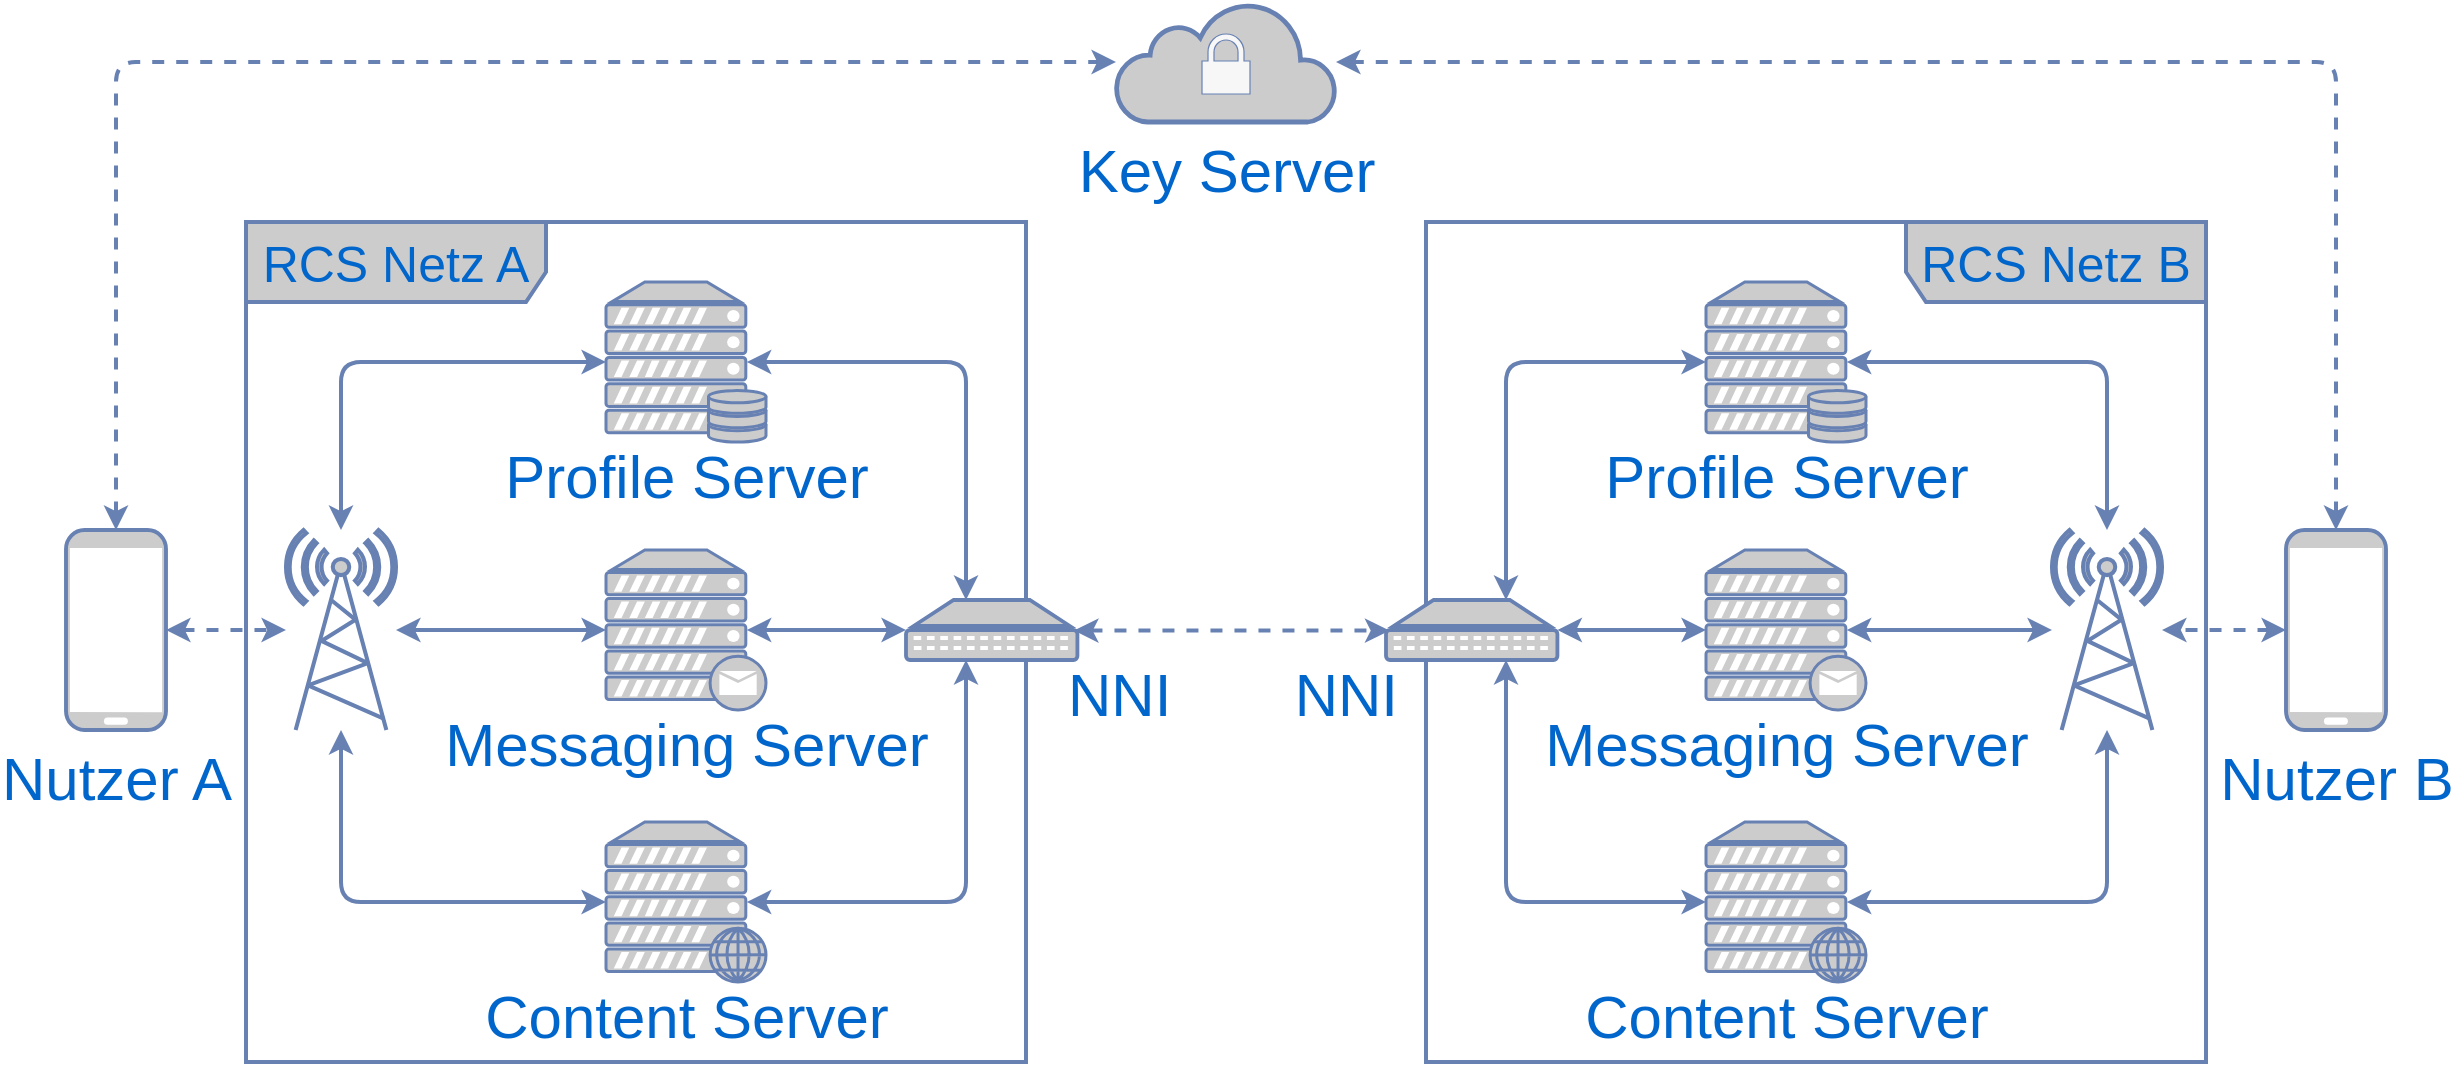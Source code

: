 <mxfile version="26.0.3">
  <diagram name="Seite-1" id="aFW3_8HfRu11N2bqZMvD">
    <mxGraphModel dx="2066" dy="1141" grid="1" gridSize="10" guides="1" tooltips="1" connect="1" arrows="1" fold="1" page="1" pageScale="1" pageWidth="1169" pageHeight="827" math="0" shadow="0">
      <root>
        <mxCell id="0" />
        <mxCell id="1" parent="0" />
        <mxCell id="pQr7B-LlqJ96mAxMKaq1-39" value="" style="edgeStyle=orthogonalEdgeStyle;rounded=1;orthogonalLoop=1;jettySize=auto;html=1;exitX=0;exitY=0.5;exitDx=0;exitDy=0;exitPerimeter=0;strokeColor=#6881B3;strokeWidth=2;align=center;verticalAlign=top;fontFamily=Helvetica;fontSize=30;fontColor=#0066CC;fillColor=#CCCCCC;gradientColor=none;gradientDirection=north;dashed=1;startArrow=classic;startFill=1;" parent="1" source="pQr7B-LlqJ96mAxMKaq1-1" target="pQr7B-LlqJ96mAxMKaq1-23" edge="1">
          <mxGeometry relative="1" as="geometry" />
        </mxCell>
        <mxCell id="pQr7B-LlqJ96mAxMKaq1-41" value="" style="edgeStyle=orthogonalEdgeStyle;rounded=1;orthogonalLoop=1;jettySize=auto;html=1;exitX=0.5;exitY=0;exitDx=0;exitDy=0;exitPerimeter=0;strokeColor=#6881B3;strokeWidth=2;align=center;verticalAlign=top;fontFamily=Helvetica;fontSize=30;fontColor=#0066CC;fillColor=#CCCCCC;gradientColor=none;gradientDirection=north;dashed=1;startArrow=classic;startFill=1;" parent="1" source="pQr7B-LlqJ96mAxMKaq1-1" target="pQr7B-LlqJ96mAxMKaq1-10" edge="1">
          <mxGeometry relative="1" as="geometry">
            <mxPoint x="1225" y="374" as="sourcePoint" />
            <Array as="points">
              <mxPoint x="1275" y="80" />
            </Array>
          </mxGeometry>
        </mxCell>
        <mxCell id="pQr7B-LlqJ96mAxMKaq1-1" value="Nutzer B" style="verticalAlign=top;verticalLabelPosition=bottom;labelPosition=center;align=center;html=1;outlineConnect=0;gradientDirection=north;strokeWidth=2;shape=mxgraph.networks.mobile;rounded=1;strokeColor=#6881B3;fontFamily=Helvetica;fontSize=30;fontColor=#0066CC;fillColor=#CCCCCC;gradientColor=none;" parent="1" vertex="1">
          <mxGeometry x="1250" y="314" width="50" height="100" as="geometry" />
        </mxCell>
        <mxCell id="pQr7B-LlqJ96mAxMKaq1-5" value="" style="edgeStyle=orthogonalEdgeStyle;rounded=1;orthogonalLoop=1;jettySize=auto;html=1;exitX=1;exitY=0.5;exitDx=0;exitDy=0;exitPerimeter=0;strokeColor=#6881B3;strokeWidth=2;align=center;verticalAlign=top;fontFamily=Helvetica;fontSize=30;fontColor=#0066CC;fillColor=#CCCCCC;gradientColor=none;gradientDirection=north;dashed=1;startArrow=classic;startFill=1;" parent="1" source="pQr7B-LlqJ96mAxMKaq1-2" target="pQr7B-LlqJ96mAxMKaq1-4" edge="1">
          <mxGeometry relative="1" as="geometry" />
        </mxCell>
        <mxCell id="pQr7B-LlqJ96mAxMKaq1-40" value="" style="edgeStyle=orthogonalEdgeStyle;rounded=1;orthogonalLoop=1;jettySize=auto;html=1;exitX=0.5;exitY=0;exitDx=0;exitDy=0;exitPerimeter=0;strokeColor=#6881B3;strokeWidth=2;align=center;verticalAlign=top;fontFamily=Helvetica;fontSize=30;fontColor=#0066CC;fillColor=#CCCCCC;gradientColor=none;gradientDirection=north;dashed=1;startArrow=classic;startFill=1;" parent="1" source="pQr7B-LlqJ96mAxMKaq1-2" target="pQr7B-LlqJ96mAxMKaq1-10" edge="1">
          <mxGeometry relative="1" as="geometry">
            <mxPoint x="175" y="374" as="sourcePoint" />
            <Array as="points">
              <mxPoint x="165" y="80" />
            </Array>
          </mxGeometry>
        </mxCell>
        <mxCell id="pQr7B-LlqJ96mAxMKaq1-2" value="Nutzer A" style="verticalAlign=top;verticalLabelPosition=bottom;labelPosition=center;align=center;html=1;outlineConnect=0;gradientDirection=north;strokeWidth=2;shape=mxgraph.networks.mobile;rounded=1;strokeColor=#6881B3;fontFamily=Helvetica;fontSize=30;fontColor=#0066CC;fillColor=#CCCCCC;gradientColor=none;" parent="1" vertex="1">
          <mxGeometry x="140" y="314" width="50" height="100" as="geometry" />
        </mxCell>
        <mxCell id="pQr7B-LlqJ96mAxMKaq1-4" value="" style="verticalAlign=top;verticalLabelPosition=bottom;labelPosition=center;align=center;html=1;outlineConnect=0;gradientDirection=north;strokeWidth=2;shape=mxgraph.networks.radio_tower;rounded=1;strokeColor=#6881B3;fontFamily=Helvetica;fontSize=30;fontColor=#0066CC;fillColor=#CCCCCC;gradientColor=none;" parent="1" vertex="1">
          <mxGeometry x="250" y="314" width="55" height="100" as="geometry" />
        </mxCell>
        <mxCell id="pQr7B-LlqJ96mAxMKaq1-17" value="" style="edgeStyle=orthogonalEdgeStyle;rounded=1;orthogonalLoop=1;jettySize=auto;html=1;exitX=0;exitY=0.5;exitDx=0;exitDy=0;exitPerimeter=0;endArrow=classic;endFill=1;startArrow=classic;startFill=1;strokeColor=#6881B3;strokeWidth=2;align=center;verticalAlign=top;fontFamily=Helvetica;fontSize=30;fontColor=#0066CC;fillColor=#CCCCCC;gradientColor=none;gradientDirection=north;" parent="1" source="pQr7B-LlqJ96mAxMKaq1-7" target="pQr7B-LlqJ96mAxMKaq1-4" edge="1">
          <mxGeometry relative="1" as="geometry" />
        </mxCell>
        <mxCell id="pQr7B-LlqJ96mAxMKaq1-20" value="" style="edgeStyle=orthogonalEdgeStyle;rounded=1;orthogonalLoop=1;jettySize=auto;html=1;exitX=0.88;exitY=0.5;exitDx=0;exitDy=0;exitPerimeter=0;strokeColor=#6881B3;strokeWidth=2;align=center;verticalAlign=top;fontFamily=Helvetica;fontSize=30;fontColor=#0066CC;fillColor=#CCCCCC;gradientColor=none;gradientDirection=north;startArrow=classic;startFill=1;" parent="1" source="pQr7B-LlqJ96mAxMKaq1-7" target="pQr7B-LlqJ96mAxMKaq1-18" edge="1">
          <mxGeometry relative="1" as="geometry" />
        </mxCell>
        <mxCell id="pQr7B-LlqJ96mAxMKaq1-7" value="Messaging Server" style="verticalAlign=top;verticalLabelPosition=bottom;labelPosition=center;align=center;html=1;outlineConnect=0;gradientDirection=north;strokeWidth=2;shape=mxgraph.networks.mail_server;fillStyle=auto;shadow=0;rounded=1;strokeColor=#6881B3;fontFamily=Helvetica;fontSize=30;fontColor=#0066CC;fillColor=#CCCCCC;gradientColor=none;spacing=-5;" parent="1" vertex="1">
          <mxGeometry x="410" y="324" width="80" height="80" as="geometry" />
        </mxCell>
        <mxCell id="pQr7B-LlqJ96mAxMKaq1-16" value="" style="edgeStyle=orthogonalEdgeStyle;rounded=1;orthogonalLoop=1;jettySize=auto;html=1;exitX=0;exitY=0.5;exitDx=0;exitDy=0;exitPerimeter=0;startArrow=classic;startFill=1;endArrow=classic;endFill=1;strokeColor=#6881B3;strokeWidth=2;align=center;verticalAlign=top;fontFamily=Helvetica;fontSize=30;fontColor=#0066CC;fillColor=#CCCCCC;gradientColor=none;gradientDirection=north;" parent="1" source="pQr7B-LlqJ96mAxMKaq1-9" target="pQr7B-LlqJ96mAxMKaq1-4" edge="1">
          <mxGeometry relative="1" as="geometry" />
        </mxCell>
        <mxCell id="pQr7B-LlqJ96mAxMKaq1-22" value="" style="edgeStyle=orthogonalEdgeStyle;rounded=1;orthogonalLoop=1;jettySize=auto;html=1;exitX=0.88;exitY=0.5;exitDx=0;exitDy=0;exitPerimeter=0;strokeColor=#6881B3;strokeWidth=2;align=center;verticalAlign=top;fontFamily=Helvetica;fontSize=30;fontColor=#0066CC;fillColor=#CCCCCC;gradientColor=none;gradientDirection=north;startArrow=classic;startFill=1;" parent="1" source="pQr7B-LlqJ96mAxMKaq1-9" target="pQr7B-LlqJ96mAxMKaq1-18" edge="1">
          <mxGeometry relative="1" as="geometry">
            <Array as="points">
              <mxPoint x="590" y="500" />
            </Array>
          </mxGeometry>
        </mxCell>
        <mxCell id="pQr7B-LlqJ96mAxMKaq1-9" value="Content Server" style="verticalAlign=top;verticalLabelPosition=bottom;labelPosition=center;align=center;html=1;outlineConnect=0;gradientDirection=north;strokeWidth=2;shape=mxgraph.networks.web_server;rounded=1;strokeColor=#6881B3;fontFamily=Helvetica;fontSize=30;fontColor=#0066CC;fillColor=#CCCCCC;gradientColor=none;spacing=-5;" parent="1" vertex="1">
          <mxGeometry x="410" y="460" width="80" height="80" as="geometry" />
        </mxCell>
        <mxCell id="pQr7B-LlqJ96mAxMKaq1-10" value="Key&amp;nbsp;Server" style="html=1;outlineConnect=0;gradientDirection=north;strokeWidth=2;shape=mxgraph.networks.cloud;labelPosition=center;verticalLabelPosition=bottom;align=center;verticalAlign=top;rounded=1;strokeColor=#6881B3;fontFamily=Helvetica;fontSize=30;fontColor=#0066CC;fillColor=#CCCCCC;gradientColor=none;" parent="1" vertex="1">
          <mxGeometry x="665" y="50" width="110" height="60" as="geometry" />
        </mxCell>
        <mxCell id="pQr7B-LlqJ96mAxMKaq1-14" value="" style="edgeStyle=orthogonalEdgeStyle;rounded=1;orthogonalLoop=1;jettySize=auto;html=1;exitX=0;exitY=0.5;exitDx=0;exitDy=0;exitPerimeter=0;startArrow=classic;startFill=1;endArrow=classic;endFill=1;strokeColor=#6881B3;strokeWidth=2;align=center;verticalAlign=top;fontFamily=Helvetica;fontSize=30;fontColor=#0066CC;fillColor=#CCCCCC;gradientColor=none;gradientDirection=north;" parent="1" source="pQr7B-LlqJ96mAxMKaq1-11" target="pQr7B-LlqJ96mAxMKaq1-4" edge="1">
          <mxGeometry relative="1" as="geometry" />
        </mxCell>
        <mxCell id="pQr7B-LlqJ96mAxMKaq1-21" value="" style="edgeStyle=orthogonalEdgeStyle;rounded=1;orthogonalLoop=1;jettySize=auto;html=1;exitX=0.88;exitY=0.5;exitDx=0;exitDy=0;exitPerimeter=0;strokeColor=#6881B3;strokeWidth=2;align=center;verticalAlign=top;fontFamily=Helvetica;fontSize=30;fontColor=#0066CC;fillColor=#CCCCCC;gradientColor=none;gradientDirection=north;startArrow=classic;startFill=1;" parent="1" source="pQr7B-LlqJ96mAxMKaq1-11" target="pQr7B-LlqJ96mAxMKaq1-18" edge="1">
          <mxGeometry relative="1" as="geometry">
            <Array as="points">
              <mxPoint x="590" y="230" />
            </Array>
          </mxGeometry>
        </mxCell>
        <mxCell id="pQr7B-LlqJ96mAxMKaq1-11" value="Profile Server" style="verticalAlign=top;verticalLabelPosition=bottom;labelPosition=center;align=center;html=1;outlineConnect=0;gradientDirection=north;strokeWidth=2;shape=mxgraph.networks.server_storage;rounded=1;strokeColor=#6881B3;fontFamily=Helvetica;fontSize=30;fontColor=#0066CC;fillColor=#CCCCCC;gradientColor=none;horizontal=1;spacing=-5;" parent="1" vertex="1">
          <mxGeometry x="410" y="190" width="80" height="80" as="geometry" />
        </mxCell>
        <mxCell id="pQr7B-LlqJ96mAxMKaq1-13" value="RCS Netz A" style="shape=umlFrame;whiteSpace=wrap;html=1;pointerEvents=0;width=150;height=40;rounded=1;strokeColor=#6881B3;strokeWidth=2;align=center;verticalAlign=middle;fontFamily=Helvetica;fontSize=25;fontColor=#0066CC;fillColor=#CCCCCC;gradientColor=none;gradientDirection=north;" parent="1" vertex="1">
          <mxGeometry x="230" y="160" width="390" height="420" as="geometry" />
        </mxCell>
        <mxCell id="pQr7B-LlqJ96mAxMKaq1-18" value="NNI" style="verticalAlign=top;verticalLabelPosition=bottom;labelPosition=right;align=left;html=1;outlineConnect=0;gradientDirection=north;strokeWidth=2;shape=mxgraph.networks.patch_panel;rounded=1;strokeColor=#6881B3;fontFamily=Helvetica;fontSize=30;fontColor=#0066CC;fillColor=#CCCCCC;gradientColor=none;spacing=-5;" parent="1" vertex="1">
          <mxGeometry x="560" y="349" width="85.71" height="30" as="geometry" />
        </mxCell>
        <mxCell id="pQr7B-LlqJ96mAxMKaq1-23" value="" style="verticalAlign=top;verticalLabelPosition=bottom;labelPosition=center;align=center;html=1;outlineConnect=0;gradientDirection=north;strokeWidth=2;shape=mxgraph.networks.radio_tower;rounded=1;strokeColor=#6881B3;fontFamily=Helvetica;fontSize=30;fontColor=#0066CC;fillColor=#CCCCCC;gradientColor=none;" parent="1" vertex="1">
          <mxGeometry x="1133" y="314" width="55" height="100" as="geometry" />
        </mxCell>
        <mxCell id="pQr7B-LlqJ96mAxMKaq1-35" value="" style="edgeStyle=orthogonalEdgeStyle;rounded=1;orthogonalLoop=1;jettySize=auto;html=1;exitX=0;exitY=0.5;exitDx=0;exitDy=0;exitPerimeter=0;strokeColor=#6881B3;strokeWidth=2;align=center;verticalAlign=top;fontFamily=Helvetica;fontSize=30;fontColor=#0066CC;fillColor=#CCCCCC;gradientColor=none;gradientDirection=north;endArrow=classic;endFill=1;startArrow=classic;startFill=1;" parent="1" source="pQr7B-LlqJ96mAxMKaq1-26" target="pQr7B-LlqJ96mAxMKaq1-34" edge="1">
          <mxGeometry relative="1" as="geometry" />
        </mxCell>
        <mxCell id="pQr7B-LlqJ96mAxMKaq1-44" value="" style="edgeStyle=orthogonalEdgeStyle;rounded=1;orthogonalLoop=1;jettySize=auto;html=1;exitX=0.88;exitY=0.5;exitDx=0;exitDy=0;exitPerimeter=0;startArrow=classic;startFill=1;endArrow=classic;endFill=1;strokeColor=#6881B3;strokeWidth=2;align=center;verticalAlign=top;fontFamily=Helvetica;fontSize=30;fontColor=#0066CC;fillColor=#CCCCCC;gradientColor=none;gradientDirection=north;" parent="1" source="pQr7B-LlqJ96mAxMKaq1-26" target="pQr7B-LlqJ96mAxMKaq1-23" edge="1">
          <mxGeometry relative="1" as="geometry" />
        </mxCell>
        <mxCell id="pQr7B-LlqJ96mAxMKaq1-26" value="Messaging Server" style="verticalAlign=top;verticalLabelPosition=bottom;labelPosition=center;align=center;html=1;outlineConnect=0;gradientDirection=north;strokeWidth=2;shape=mxgraph.networks.mail_server;rounded=1;strokeColor=#6881B3;fontFamily=Helvetica;fontSize=30;fontColor=#0066CC;fillColor=#CCCCCC;gradientColor=none;spacing=-5;" parent="1" vertex="1">
          <mxGeometry x="960" y="324" width="80" height="80" as="geometry" />
        </mxCell>
        <mxCell id="pQr7B-LlqJ96mAxMKaq1-37" value="" style="edgeStyle=orthogonalEdgeStyle;rounded=1;orthogonalLoop=1;jettySize=auto;html=1;exitX=0;exitY=0.5;exitDx=0;exitDy=0;exitPerimeter=0;strokeColor=#6881B3;strokeWidth=2;align=center;verticalAlign=top;fontFamily=Helvetica;fontSize=30;fontColor=#0066CC;fillColor=#CCCCCC;gradientColor=none;gradientDirection=north;startArrow=classic;startFill=1;" parent="1" source="pQr7B-LlqJ96mAxMKaq1-29" target="pQr7B-LlqJ96mAxMKaq1-34" edge="1">
          <mxGeometry relative="1" as="geometry">
            <Array as="points">
              <mxPoint x="860" y="500" />
            </Array>
          </mxGeometry>
        </mxCell>
        <mxCell id="pQr7B-LlqJ96mAxMKaq1-43" value="" style="edgeStyle=orthogonalEdgeStyle;rounded=1;orthogonalLoop=1;jettySize=auto;html=1;exitX=0.88;exitY=0.5;exitDx=0;exitDy=0;exitPerimeter=0;startArrow=classic;startFill=1;endArrow=classic;endFill=1;strokeColor=#6881B3;strokeWidth=2;align=center;verticalAlign=top;fontFamily=Helvetica;fontSize=30;fontColor=#0066CC;fillColor=#CCCCCC;gradientColor=none;gradientDirection=north;" parent="1" source="pQr7B-LlqJ96mAxMKaq1-29" target="pQr7B-LlqJ96mAxMKaq1-23" edge="1">
          <mxGeometry relative="1" as="geometry" />
        </mxCell>
        <mxCell id="pQr7B-LlqJ96mAxMKaq1-29" value="Content Server" style="verticalAlign=top;verticalLabelPosition=bottom;labelPosition=center;align=center;html=1;outlineConnect=0;gradientDirection=north;strokeWidth=2;shape=mxgraph.networks.web_server;rounded=1;strokeColor=#6881B3;fontFamily=Helvetica;fontSize=30;fontColor=#0066CC;fillColor=#CCCCCC;gradientColor=none;spacing=-5;" parent="1" vertex="1">
          <mxGeometry x="960" y="460" width="80" height="80" as="geometry" />
        </mxCell>
        <mxCell id="pQr7B-LlqJ96mAxMKaq1-36" value="" style="edgeStyle=orthogonalEdgeStyle;rounded=1;orthogonalLoop=1;jettySize=auto;html=1;exitX=0;exitY=0.5;exitDx=0;exitDy=0;exitPerimeter=0;strokeColor=#6881B3;strokeWidth=2;align=center;verticalAlign=top;fontFamily=Helvetica;fontSize=30;fontColor=#0066CC;fillColor=#CCCCCC;gradientColor=none;gradientDirection=north;startArrow=classic;startFill=1;" parent="1" source="pQr7B-LlqJ96mAxMKaq1-32" target="pQr7B-LlqJ96mAxMKaq1-34" edge="1">
          <mxGeometry relative="1" as="geometry">
            <Array as="points">
              <mxPoint x="860" y="230" />
            </Array>
          </mxGeometry>
        </mxCell>
        <mxCell id="pQr7B-LlqJ96mAxMKaq1-42" value="" style="edgeStyle=orthogonalEdgeStyle;rounded=1;orthogonalLoop=1;jettySize=auto;html=1;exitX=0.88;exitY=0.5;exitDx=0;exitDy=0;exitPerimeter=0;startArrow=classic;startFill=1;endArrow=classic;endFill=1;strokeColor=#6881B3;strokeWidth=2;align=center;verticalAlign=top;fontFamily=Helvetica;fontSize=30;fontColor=#0066CC;fillColor=#CCCCCC;gradientColor=none;gradientDirection=north;" parent="1" source="pQr7B-LlqJ96mAxMKaq1-32" target="pQr7B-LlqJ96mAxMKaq1-23" edge="1">
          <mxGeometry relative="1" as="geometry" />
        </mxCell>
        <mxCell id="pQr7B-LlqJ96mAxMKaq1-32" value="Profile Server" style="verticalAlign=top;verticalLabelPosition=bottom;labelPosition=center;align=center;html=1;outlineConnect=0;gradientDirection=north;strokeWidth=2;shape=mxgraph.networks.server_storage;rounded=1;strokeColor=#6881B3;fontFamily=Helvetica;fontSize=30;fontColor=#0066CC;fillColor=#CCCCCC;gradientColor=none;spacing=-5;" parent="1" vertex="1">
          <mxGeometry x="960" y="190" width="80" height="80" as="geometry" />
        </mxCell>
        <mxCell id="pQr7B-LlqJ96mAxMKaq1-33" value="RCS Netz B" style="shape=umlFrame;whiteSpace=wrap;html=1;pointerEvents=0;width=150;height=40;rounded=1;strokeColor=#6881B3;strokeWidth=2;align=center;verticalAlign=middle;fontFamily=Helvetica;fontSize=25;fontColor=#0066CC;fillColor=#CCCCCC;gradientColor=none;gradientDirection=north;labelPosition=center;verticalLabelPosition=middle;labelBackgroundColor=none;flipH=1;" parent="1" vertex="1">
          <mxGeometry x="820" y="160" width="390" height="420" as="geometry" />
        </mxCell>
        <mxCell id="pQr7B-LlqJ96mAxMKaq1-34" value="NNI" style="verticalAlign=top;verticalLabelPosition=bottom;labelPosition=left;align=right;html=1;outlineConnect=0;gradientDirection=north;strokeWidth=2;shape=mxgraph.networks.patch_panel;rounded=1;strokeColor=#6881B3;fontFamily=Helvetica;fontSize=30;fontColor=#0066CC;fillColor=#CCCCCC;gradientColor=none;spacing=-5;" parent="1" vertex="1">
          <mxGeometry x="800" y="349" width="85.71" height="30" as="geometry" />
        </mxCell>
        <mxCell id="pQr7B-LlqJ96mAxMKaq1-38" value="" style="edgeStyle=orthogonalEdgeStyle;rounded=1;orthogonalLoop=1;jettySize=auto;html=1;exitX=0.98;exitY=0.51;exitDx=0;exitDy=0;exitPerimeter=0;entryX=0.02;entryY=0.51;entryDx=0;entryDy=0;entryPerimeter=0;strokeColor=#6881B3;strokeWidth=2;align=center;verticalAlign=top;fontFamily=Helvetica;fontSize=30;fontColor=#0066CC;fillColor=#CCCCCC;gradientColor=none;gradientDirection=north;dashed=1;startArrow=classic;startFill=1;" parent="1" source="pQr7B-LlqJ96mAxMKaq1-18" target="pQr7B-LlqJ96mAxMKaq1-34" edge="1">
          <mxGeometry relative="1" as="geometry" />
        </mxCell>
        <mxCell id="pQr7B-LlqJ96mAxMKaq1-45" value="" style="verticalAlign=top;verticalLabelPosition=bottom;labelPosition=center;align=center;html=1;outlineConnect=0;gradientDirection=north;strokeWidth=2;shape=mxgraph.networks.secured;rounded=1;strokeColor=#6881B3;fontFamily=Helvetica;fontSize=30;fontColor=#0066CC;fillColor=#F7F7F7;gradientColor=none;fillStyle=auto;" parent="1" vertex="1">
          <mxGeometry x="708" y="66" width="24" height="30" as="geometry" />
        </mxCell>
      </root>
    </mxGraphModel>
  </diagram>
</mxfile>
